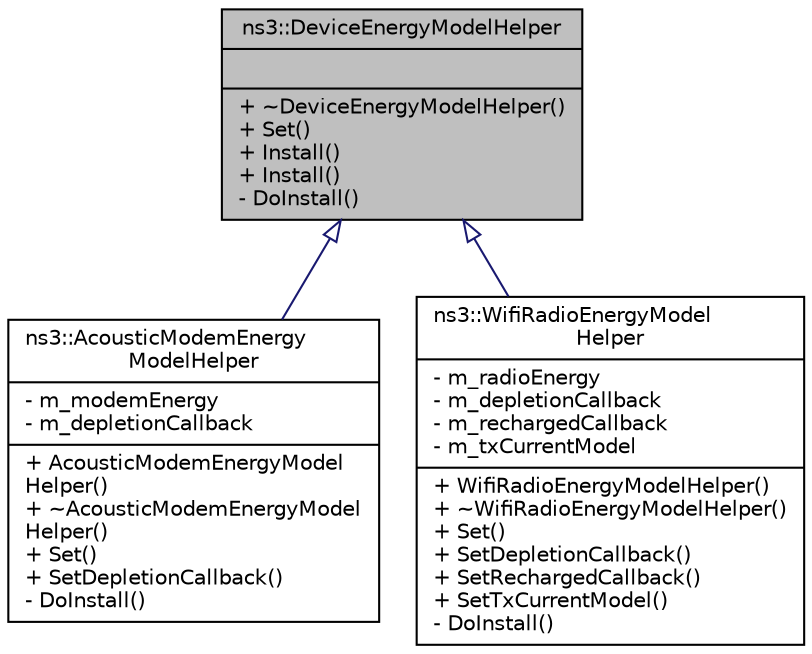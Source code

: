 digraph "ns3::DeviceEnergyModelHelper"
{
  edge [fontname="Helvetica",fontsize="10",labelfontname="Helvetica",labelfontsize="10"];
  node [fontname="Helvetica",fontsize="10",shape=record];
  Node1 [label="{ns3::DeviceEnergyModelHelper\n||+ ~DeviceEnergyModelHelper()\l+ Set()\l+ Install()\l+ Install()\l- DoInstall()\l}",height=0.2,width=0.4,color="black", fillcolor="grey75", style="filled", fontcolor="black"];
  Node1 -> Node2 [dir="back",color="midnightblue",fontsize="10",style="solid",arrowtail="onormal"];
  Node2 [label="{ns3::AcousticModemEnergy\lModelHelper\n|- m_modemEnergy\l- m_depletionCallback\l|+ AcousticModemEnergyModel\lHelper()\l+ ~AcousticModemEnergyModel\lHelper()\l+ Set()\l+ SetDepletionCallback()\l- DoInstall()\l}",height=0.2,width=0.4,color="black", fillcolor="white", style="filled",URL="$d0/d86/classns3_1_1AcousticModemEnergyModelHelper.html"];
  Node1 -> Node3 [dir="back",color="midnightblue",fontsize="10",style="solid",arrowtail="onormal"];
  Node3 [label="{ns3::WifiRadioEnergyModel\lHelper\n|- m_radioEnergy\l- m_depletionCallback\l- m_rechargedCallback\l- m_txCurrentModel\l|+ WifiRadioEnergyModelHelper()\l+ ~WifiRadioEnergyModelHelper()\l+ Set()\l+ SetDepletionCallback()\l+ SetRechargedCallback()\l+ SetTxCurrentModel()\l- DoInstall()\l}",height=0.2,width=0.4,color="black", fillcolor="white", style="filled",URL="$d6/d41/classns3_1_1WifiRadioEnergyModelHelper.html",tooltip="Assign WifiRadioEnergyModel to wifi devices. "];
}
